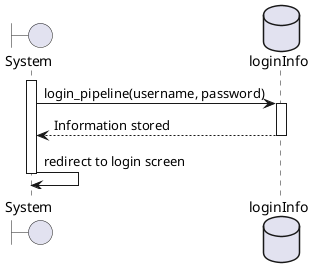 @startuml storeLogin

boundary "System" as system
database "loginInfo" as log

activate system
system -> log: login_pipeline(username, password)
activate log
log --> system: Information stored
deactivate log
system -> system: redirect to login screen
deactivate system
@enduml